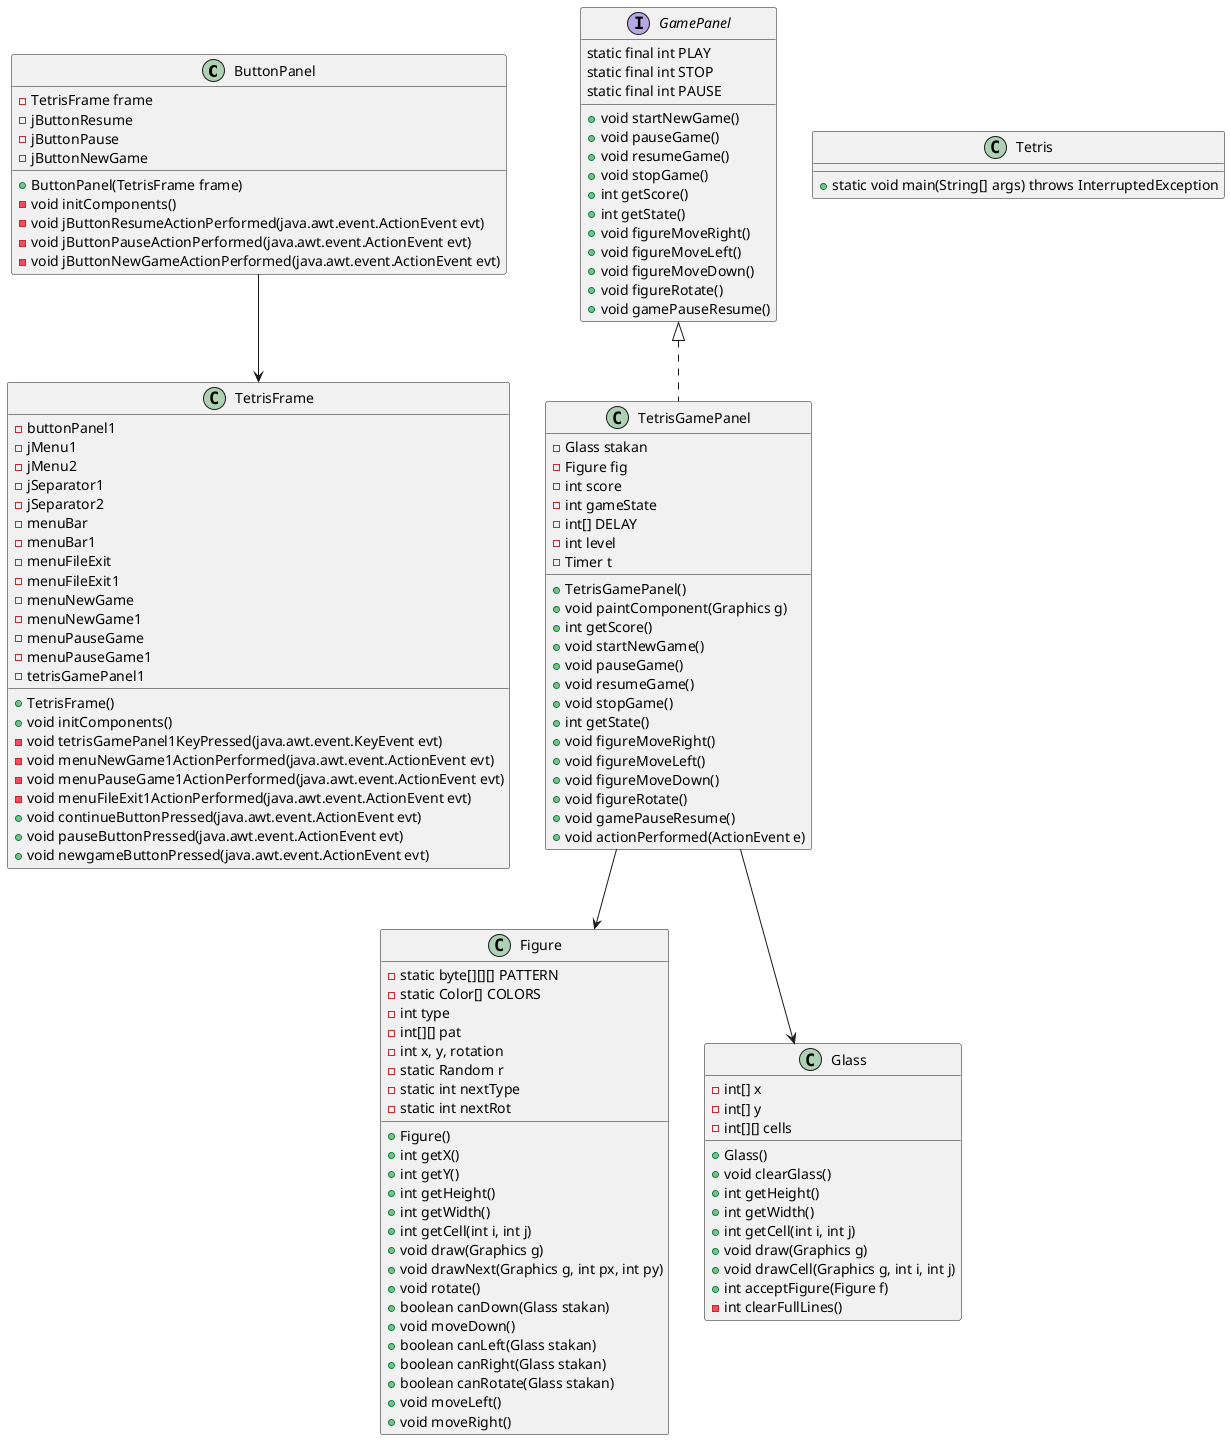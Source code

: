 @startuml

    class ButtonPanel {
        - TetrisFrame frame
        + ButtonPanel(TetrisFrame frame)
        - void initComponents()
        - void jButtonResumeActionPerformed(java.awt.event.ActionEvent evt)
        - void jButtonPauseActionPerformed(java.awt.event.ActionEvent evt)
        - void jButtonNewGameActionPerformed(java.awt.event.ActionEvent evt)
        - jButtonResume
        - jButtonPause
        -jButtonNewGame
    }

    class Figure {
        - static byte[][][] PATTERN
        - static Color[] COLORS
        - int type
        - int[][] pat
        - int x, y, rotation
        - static Random r
        - static int nextType
        - static int nextRot
        + Figure()
        + int getX()
        + int getY()
        + int getHeight()
        + int getWidth()
        + int getCell(int i, int j)
        + void draw(Graphics g)
        + void drawNext(Graphics g, int px, int py)
        + void rotate()
        + boolean canDown(Glass stakan)
        + void moveDown()
        + boolean canLeft(Glass stakan)
        + boolean canRight(Glass stakan)
        + boolean canRotate(Glass stakan)
        + void moveLeft()
        + void moveRight()
    }

    interface GamePanel {
        static final int PLAY
        static final int STOP
        static final int PAUSE
        + void startNewGame()
        + void pauseGame()
        + void resumeGame()
        + void stopGame()
        + int getScore()
        + int getState()
        + void figureMoveRight()
        + void figureMoveLeft()
        + void figureMoveDown()
        + void figureRotate()
        + void gamePauseResume()
    }

    class Glass {
        - int[] x
        - int[] y
        - int[][] cells
        + Glass()
        + void clearGlass()
        + int getHeight()
        + int getWidth()
        + int getCell(int i, int j)
        + void draw(Graphics g)
        + void drawCell(Graphics g, int i, int j)
        + int acceptFigure(Figure f)
        - int clearFullLines()
    }

    class Tetris {
        + static void main(String[] args) throws InterruptedException
    }

    class TetrisFrame {
        + TetrisFrame()
        + void initComponents()
        - void tetrisGamePanel1KeyPressed(java.awt.event.KeyEvent evt)
        - void menuNewGame1ActionPerformed(java.awt.event.ActionEvent evt)
        - void menuPauseGame1ActionPerformed(java.awt.event.ActionEvent evt)
        - void menuFileExit1ActionPerformed(java.awt.event.ActionEvent evt)
        + void continueButtonPressed(java.awt.event.ActionEvent evt)
        + void pauseButtonPressed(java.awt.event.ActionEvent evt)
        + void newgameButtonPressed(java.awt.event.ActionEvent evt)
        -buttonPanel1
        -jMenu1
        -jMenu2
        -jSeparator1
        -jSeparator2
        -menuBar
        -menuBar1
        -menuFileExit
        -menuFileExit1
        -menuNewGame
        -menuNewGame1
        -menuPauseGame
        -menuPauseGame1
        -tetrisGamePanel1
    }

    class TetrisGamePanel implements GamePanel {
        - Glass stakan
        - Figure fig
        - int score
        - int gameState
        - int[] DELAY
        - int level
        - Timer t
        + TetrisGamePanel()
        + void paintComponent(Graphics g)
        + int getScore()
        + void startNewGame()
        + void pauseGame()
        + void resumeGame()
        + void stopGame()
        + int getState()
        + void figureMoveRight()
        + void figureMoveLeft()
        + void figureMoveDown()
        + void figureRotate()
        + void gamePauseResume()
        + void actionPerformed(ActionEvent e)

    }

    ButtonPanel --> TetrisFrame
    TetrisGamePanel --> Glass
    TetrisGamePanel --> Figure



@enduml
